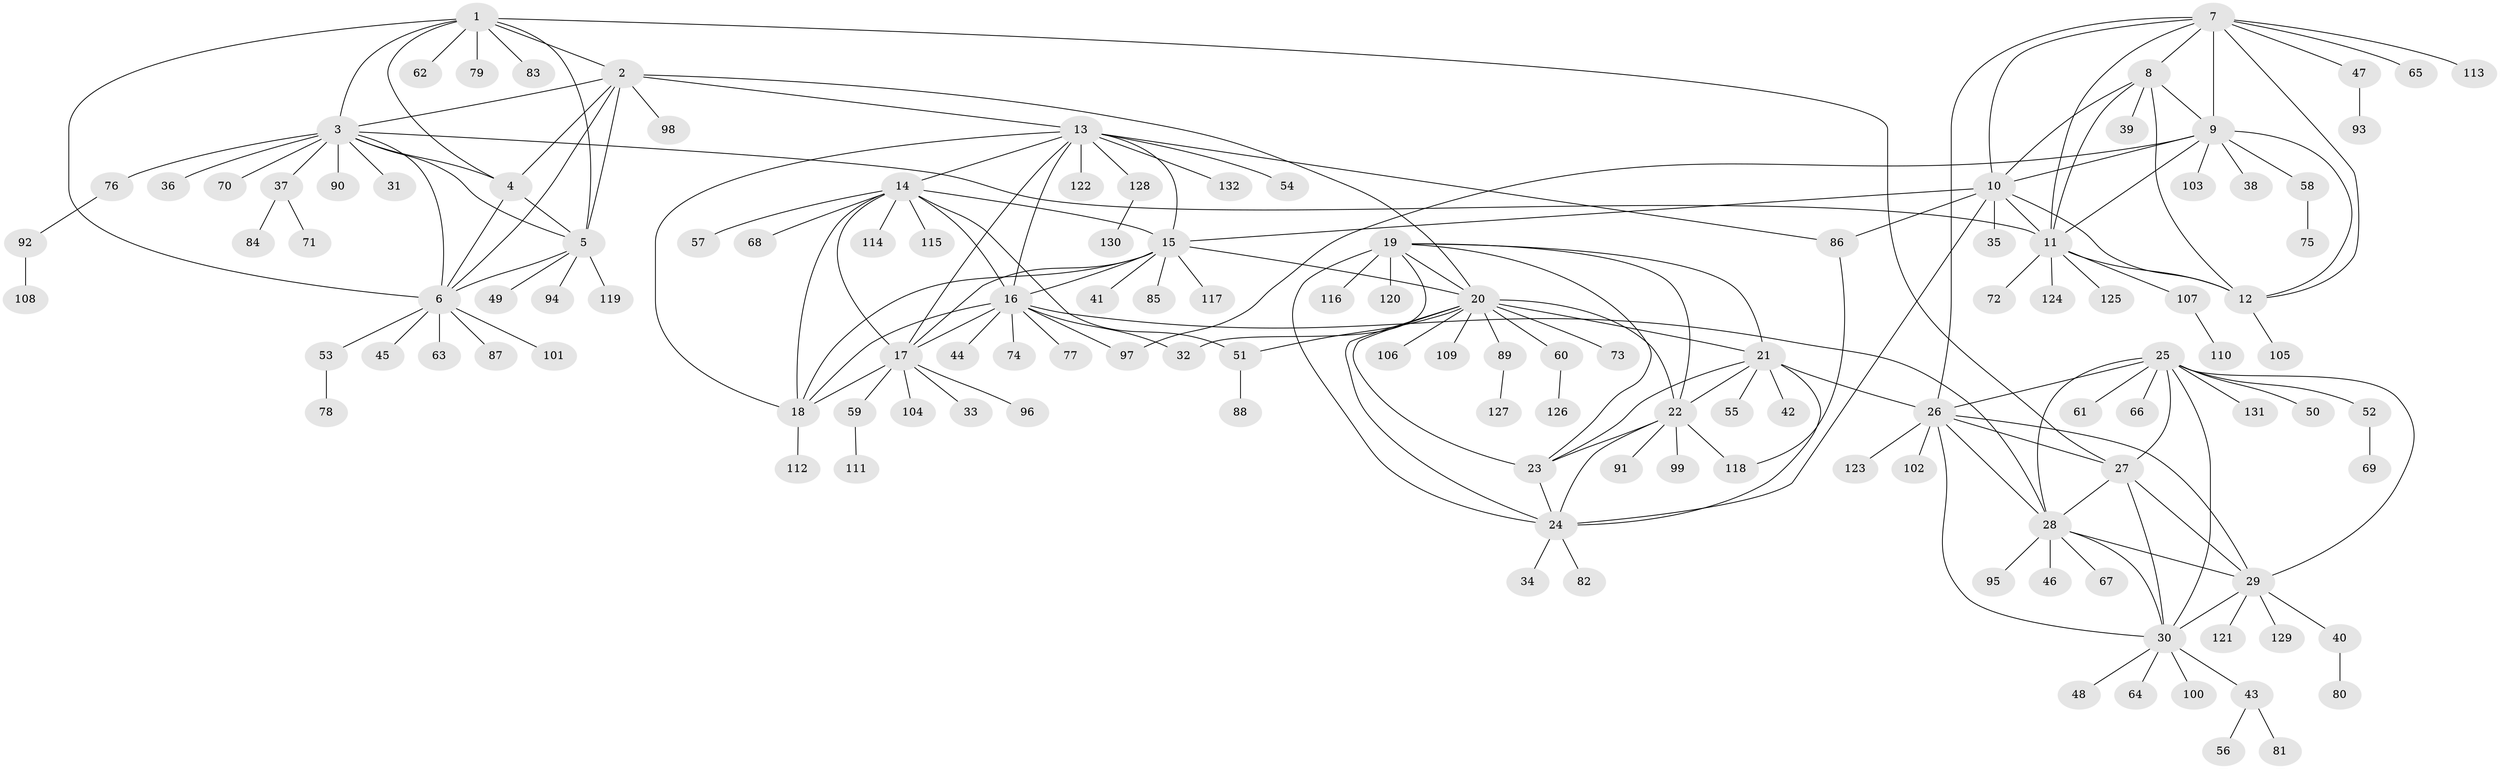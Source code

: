 // Generated by graph-tools (version 1.1) at 2025/02/03/09/25 03:02:37]
// undirected, 132 vertices, 192 edges
graph export_dot {
graph [start="1"]
  node [color=gray90,style=filled];
  1;
  2;
  3;
  4;
  5;
  6;
  7;
  8;
  9;
  10;
  11;
  12;
  13;
  14;
  15;
  16;
  17;
  18;
  19;
  20;
  21;
  22;
  23;
  24;
  25;
  26;
  27;
  28;
  29;
  30;
  31;
  32;
  33;
  34;
  35;
  36;
  37;
  38;
  39;
  40;
  41;
  42;
  43;
  44;
  45;
  46;
  47;
  48;
  49;
  50;
  51;
  52;
  53;
  54;
  55;
  56;
  57;
  58;
  59;
  60;
  61;
  62;
  63;
  64;
  65;
  66;
  67;
  68;
  69;
  70;
  71;
  72;
  73;
  74;
  75;
  76;
  77;
  78;
  79;
  80;
  81;
  82;
  83;
  84;
  85;
  86;
  87;
  88;
  89;
  90;
  91;
  92;
  93;
  94;
  95;
  96;
  97;
  98;
  99;
  100;
  101;
  102;
  103;
  104;
  105;
  106;
  107;
  108;
  109;
  110;
  111;
  112;
  113;
  114;
  115;
  116;
  117;
  118;
  119;
  120;
  121;
  122;
  123;
  124;
  125;
  126;
  127;
  128;
  129;
  130;
  131;
  132;
  1 -- 2;
  1 -- 3;
  1 -- 4;
  1 -- 5;
  1 -- 6;
  1 -- 27;
  1 -- 62;
  1 -- 79;
  1 -- 83;
  2 -- 3;
  2 -- 4;
  2 -- 5;
  2 -- 6;
  2 -- 13;
  2 -- 20;
  2 -- 98;
  3 -- 4;
  3 -- 5;
  3 -- 6;
  3 -- 11;
  3 -- 31;
  3 -- 36;
  3 -- 37;
  3 -- 70;
  3 -- 76;
  3 -- 90;
  4 -- 5;
  4 -- 6;
  5 -- 6;
  5 -- 49;
  5 -- 94;
  5 -- 119;
  6 -- 45;
  6 -- 53;
  6 -- 63;
  6 -- 87;
  6 -- 101;
  7 -- 8;
  7 -- 9;
  7 -- 10;
  7 -- 11;
  7 -- 12;
  7 -- 26;
  7 -- 47;
  7 -- 65;
  7 -- 113;
  8 -- 9;
  8 -- 10;
  8 -- 11;
  8 -- 12;
  8 -- 39;
  9 -- 10;
  9 -- 11;
  9 -- 12;
  9 -- 38;
  9 -- 58;
  9 -- 97;
  9 -- 103;
  10 -- 11;
  10 -- 12;
  10 -- 15;
  10 -- 24;
  10 -- 35;
  10 -- 86;
  11 -- 12;
  11 -- 72;
  11 -- 107;
  11 -- 124;
  11 -- 125;
  12 -- 105;
  13 -- 14;
  13 -- 15;
  13 -- 16;
  13 -- 17;
  13 -- 18;
  13 -- 54;
  13 -- 86;
  13 -- 122;
  13 -- 128;
  13 -- 132;
  14 -- 15;
  14 -- 16;
  14 -- 17;
  14 -- 18;
  14 -- 51;
  14 -- 57;
  14 -- 68;
  14 -- 114;
  14 -- 115;
  15 -- 16;
  15 -- 17;
  15 -- 18;
  15 -- 20;
  15 -- 41;
  15 -- 85;
  15 -- 117;
  16 -- 17;
  16 -- 18;
  16 -- 28;
  16 -- 32;
  16 -- 44;
  16 -- 74;
  16 -- 77;
  16 -- 97;
  17 -- 18;
  17 -- 33;
  17 -- 59;
  17 -- 96;
  17 -- 104;
  18 -- 112;
  19 -- 20;
  19 -- 21;
  19 -- 22;
  19 -- 23;
  19 -- 24;
  19 -- 32;
  19 -- 116;
  19 -- 120;
  20 -- 21;
  20 -- 22;
  20 -- 23;
  20 -- 24;
  20 -- 51;
  20 -- 60;
  20 -- 73;
  20 -- 89;
  20 -- 106;
  20 -- 109;
  21 -- 22;
  21 -- 23;
  21 -- 24;
  21 -- 26;
  21 -- 42;
  21 -- 55;
  22 -- 23;
  22 -- 24;
  22 -- 91;
  22 -- 99;
  22 -- 118;
  23 -- 24;
  24 -- 34;
  24 -- 82;
  25 -- 26;
  25 -- 27;
  25 -- 28;
  25 -- 29;
  25 -- 30;
  25 -- 50;
  25 -- 52;
  25 -- 61;
  25 -- 66;
  25 -- 131;
  26 -- 27;
  26 -- 28;
  26 -- 29;
  26 -- 30;
  26 -- 102;
  26 -- 123;
  27 -- 28;
  27 -- 29;
  27 -- 30;
  28 -- 29;
  28 -- 30;
  28 -- 46;
  28 -- 67;
  28 -- 95;
  29 -- 30;
  29 -- 40;
  29 -- 121;
  29 -- 129;
  30 -- 43;
  30 -- 48;
  30 -- 64;
  30 -- 100;
  37 -- 71;
  37 -- 84;
  40 -- 80;
  43 -- 56;
  43 -- 81;
  47 -- 93;
  51 -- 88;
  52 -- 69;
  53 -- 78;
  58 -- 75;
  59 -- 111;
  60 -- 126;
  76 -- 92;
  86 -- 118;
  89 -- 127;
  92 -- 108;
  107 -- 110;
  128 -- 130;
}
